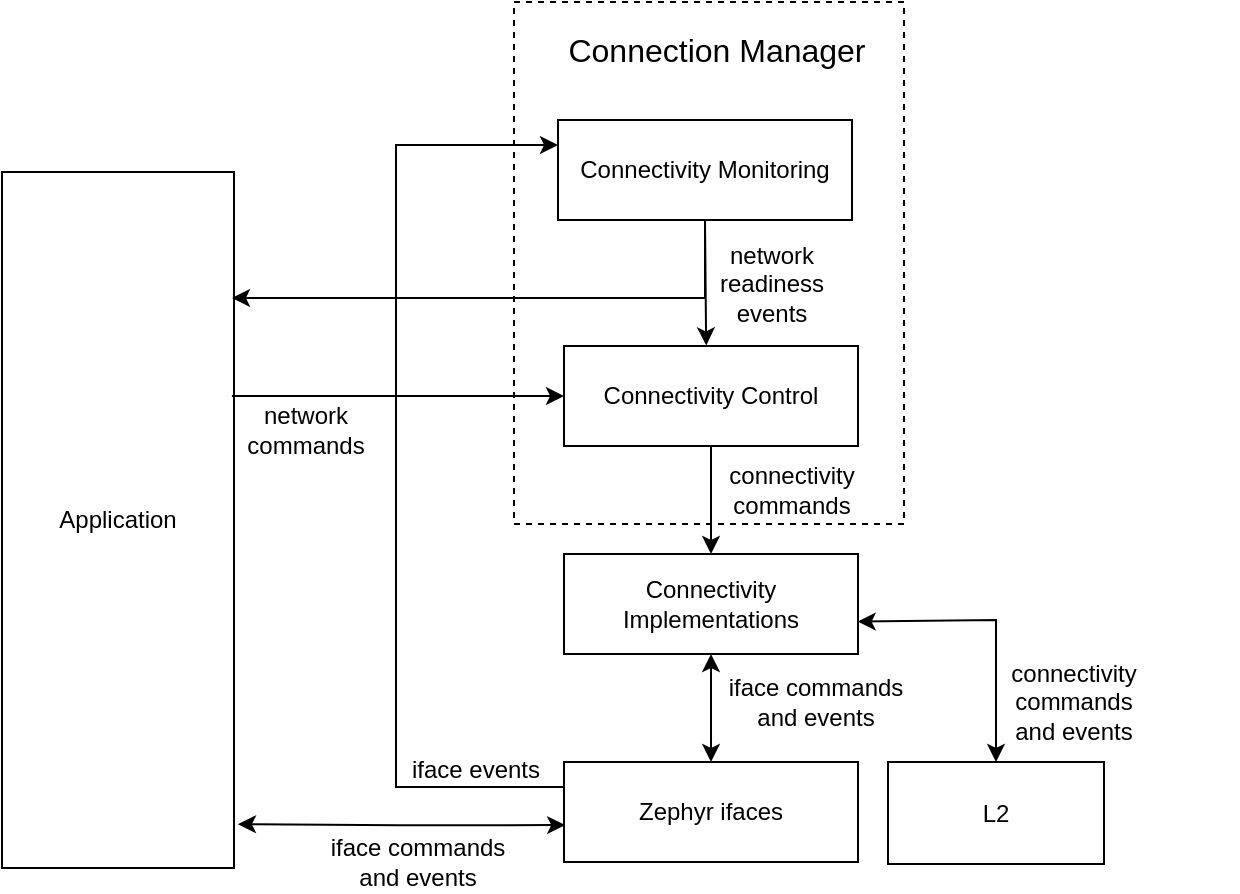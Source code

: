 <mxfile version="21.6.8" type="device">
  <diagram id="W1R5wPltpbE_ZV7s-k6x" name="Page-1">
    <mxGraphModel dx="1050" dy="1027" grid="0" gridSize="10" guides="1" tooltips="1" connect="1" arrows="1" fold="1" page="0" pageScale="1" pageWidth="850" pageHeight="1100" math="0" shadow="0">
      <root>
        <mxCell id="0" />
        <mxCell id="1" parent="0" />
        <mxCell id="Db8zi3n4dXzB52SZQf6J-169" value="" style="rounded=0;whiteSpace=wrap;html=1;dashed=1;fontSize=16;fillColor=none;movable=1;resizable=1;rotatable=1;deletable=1;editable=1;locked=0;connectable=1;strokeColor=default;" parent="1" vertex="1">
          <mxGeometry x="527" y="-207" width="195" height="261" as="geometry" />
        </mxCell>
        <mxCell id="Db8zi3n4dXzB52SZQf6J-10" value="&lt;div&gt;network&lt;/div&gt;&lt;div&gt;readiness&lt;/div&gt;&lt;div&gt;events&lt;/div&gt;" style="text;html=1;strokeColor=none;fillColor=none;align=center;verticalAlign=middle;whiteSpace=wrap;rounded=0;" parent="1" vertex="1">
          <mxGeometry x="574" y="-81" width="164" height="30" as="geometry" />
        </mxCell>
        <mxCell id="Db8zi3n4dXzB52SZQf6J-11" value="&lt;div&gt;Application&lt;/div&gt;" style="rounded=0;whiteSpace=wrap;html=1;labelBackgroundColor=none;" parent="1" vertex="1">
          <mxGeometry x="271" y="-122" width="116" height="348" as="geometry" />
        </mxCell>
        <mxCell id="Db8zi3n4dXzB52SZQf6J-61" value="L2" style="rounded=0;whiteSpace=wrap;html=1;" parent="1" vertex="1">
          <mxGeometry x="714" y="173" width="108" height="51" as="geometry" />
        </mxCell>
        <mxCell id="Db8zi3n4dXzB52SZQf6J-71" value="&lt;div&gt;connectivity&lt;/div&gt;&lt;div&gt;commands&lt;br&gt;&lt;/div&gt;" style="text;html=1;strokeColor=none;fillColor=none;align=center;verticalAlign=middle;whiteSpace=wrap;rounded=0;" parent="1" vertex="1">
          <mxGeometry x="584" y="22" width="164" height="30" as="geometry" />
        </mxCell>
        <mxCell id="Db8zi3n4dXzB52SZQf6J-89" value="&lt;div&gt;iface commands&lt;/div&gt;&lt;div&gt;and events&lt;/div&gt;" style="text;html=1;strokeColor=none;fillColor=none;align=center;verticalAlign=middle;whiteSpace=wrap;rounded=0;" parent="1" vertex="1">
          <mxGeometry x="596" y="128" width="164" height="30" as="geometry" />
        </mxCell>
        <mxCell id="Db8zi3n4dXzB52SZQf6J-113" value="&lt;div&gt;iface commands&lt;/div&gt;&lt;div&gt;and events&lt;/div&gt;" style="text;html=1;strokeColor=none;fillColor=none;align=center;verticalAlign=middle;whiteSpace=wrap;rounded=0;" parent="1" vertex="1">
          <mxGeometry x="397" y="208" width="164" height="30" as="geometry" />
        </mxCell>
        <mxCell id="Db8zi3n4dXzB52SZQf6J-155" style="edgeStyle=orthogonalEdgeStyle;rounded=0;comic=0;sketch=0;jumpStyle=none;jumpSize=23;orthogonalLoop=1;jettySize=auto;html=1;exitX=0.5;exitY=1;exitDx=0;exitDy=0;entryX=0.5;entryY=0;entryDx=0;entryDy=0;strokeColor=default;fontSize=16;startArrow=none;startFill=0;endArrow=classic;endFill=1;fillColor=#CCE5FF;elbow=vertical;" parent="1" source="Db8zi3n4dXzB52SZQf6J-122" target="Db8zi3n4dXzB52SZQf6J-150" edge="1">
          <mxGeometry relative="1" as="geometry" />
        </mxCell>
        <mxCell id="Db8zi3n4dXzB52SZQf6J-122" value="Connectivity Control" style="rounded=0;whiteSpace=wrap;html=1;labelBackgroundColor=none;" parent="1" vertex="1">
          <mxGeometry x="552" y="-35" width="147" height="50" as="geometry" />
        </mxCell>
        <mxCell id="Db8zi3n4dXzB52SZQf6J-129" style="edgeStyle=orthogonalEdgeStyle;rounded=0;comic=0;sketch=0;jumpStyle=sharp;jumpSize=23;orthogonalLoop=1;jettySize=auto;html=1;exitX=0.5;exitY=1;exitDx=0;exitDy=0;entryX=0.484;entryY=-0.006;entryDx=0;entryDy=0;strokeColor=default;startArrow=none;startFill=0;endArrow=classic;endFill=1;fillColor=default;elbow=vertical;entryPerimeter=0;" parent="1" source="Db8zi3n4dXzB52SZQf6J-124" target="Db8zi3n4dXzB52SZQf6J-122" edge="1">
          <mxGeometry relative="1" as="geometry" />
        </mxCell>
        <mxCell id="Db8zi3n4dXzB52SZQf6J-124" value="Connectivity Monitoring" style="rounded=0;whiteSpace=wrap;html=1;labelBackgroundColor=none;" parent="1" vertex="1">
          <mxGeometry x="549" y="-148" width="147" height="50" as="geometry" />
        </mxCell>
        <mxCell id="Db8zi3n4dXzB52SZQf6J-135" value="&lt;div&gt;network&lt;/div&gt;&lt;div&gt;commands&lt;br&gt;&lt;/div&gt;" style="text;html=1;strokeColor=none;fillColor=none;align=center;verticalAlign=middle;whiteSpace=wrap;rounded=0;" parent="1" vertex="1">
          <mxGeometry x="341" y="-8" width="164" height="30" as="geometry" />
        </mxCell>
        <mxCell id="Db8zi3n4dXzB52SZQf6J-136" style="edgeStyle=orthogonalEdgeStyle;rounded=0;comic=0;sketch=0;jumpStyle=none;jumpSize=23;orthogonalLoop=1;jettySize=auto;html=1;exitX=0.5;exitY=1;exitDx=0;exitDy=0;strokeColor=default;startArrow=none;startFill=0;endArrow=classic;endFill=1;fillColor=#CCE5FF;elbow=vertical;noJump=0;" parent="1" source="Db8zi3n4dXzB52SZQf6J-124" edge="1">
          <mxGeometry relative="1" as="geometry">
            <mxPoint x="386" y="-59" as="targetPoint" />
            <Array as="points">
              <mxPoint x="622" y="-59" />
              <mxPoint x="401" y="-59" />
            </Array>
          </mxGeometry>
        </mxCell>
        <mxCell id="Db8zi3n4dXzB52SZQf6J-139" value="&lt;font style=&quot;font-size: 16px;&quot;&gt;Connection Manager&lt;br&gt;&lt;/font&gt;" style="text;html=1;strokeColor=none;fillColor=none;align=center;verticalAlign=middle;whiteSpace=wrap;rounded=0;dashed=1;" parent="1" vertex="1">
          <mxGeometry x="543" y="-198" width="171" height="30" as="geometry" />
        </mxCell>
        <mxCell id="Db8zi3n4dXzB52SZQf6J-141" style="edgeStyle=orthogonalEdgeStyle;rounded=0;comic=0;sketch=0;jumpStyle=none;jumpSize=23;orthogonalLoop=1;jettySize=auto;html=1;exitX=0.004;exitY=0.631;exitDx=0;exitDy=0;entryX=1.017;entryY=0.937;entryDx=0;entryDy=0;entryPerimeter=0;strokeColor=default;fontSize=16;startArrow=classic;startFill=1;endArrow=classic;endFill=1;fillColor=#CCE5FF;elbow=vertical;exitPerimeter=0;" parent="1" source="Db8zi3n4dXzB52SZQf6J-144" target="Db8zi3n4dXzB52SZQf6J-11" edge="1">
          <mxGeometry relative="1" as="geometry">
            <mxPoint x="547" y="191.75" as="sourcePoint" />
          </mxGeometry>
        </mxCell>
        <mxCell id="Db8zi3n4dXzB52SZQf6J-166" style="edgeStyle=orthogonalEdgeStyle;rounded=0;comic=0;sketch=0;jumpStyle=none;jumpSize=23;orthogonalLoop=1;jettySize=auto;html=1;exitX=0;exitY=0.25;exitDx=0;exitDy=0;entryX=0;entryY=0.25;entryDx=0;entryDy=0;strokeColor=default;fontSize=16;startArrow=none;startFill=0;endArrow=classic;endFill=1;fillColor=#CCE5FF;elbow=vertical;" parent="1" source="Db8zi3n4dXzB52SZQf6J-144" target="Db8zi3n4dXzB52SZQf6J-124" edge="1">
          <mxGeometry relative="1" as="geometry">
            <Array as="points">
              <mxPoint x="468" y="186" />
              <mxPoint x="468" y="-135" />
            </Array>
          </mxGeometry>
        </mxCell>
        <mxCell id="Db8zi3n4dXzB52SZQf6J-144" value="&lt;div&gt;Zephyr ifaces&lt;/div&gt;" style="rounded=0;whiteSpace=wrap;html=1;labelBackgroundColor=none;" parent="1" vertex="1">
          <mxGeometry x="552" y="173" width="147" height="50" as="geometry" />
        </mxCell>
        <mxCell id="Db8zi3n4dXzB52SZQf6J-158" style="edgeStyle=orthogonalEdgeStyle;rounded=0;comic=0;sketch=0;jumpStyle=none;jumpSize=23;orthogonalLoop=1;jettySize=auto;html=1;exitX=0.5;exitY=1;exitDx=0;exitDy=0;entryX=0.5;entryY=0;entryDx=0;entryDy=0;strokeColor=default;fontSize=16;startArrow=classic;startFill=1;endArrow=classic;endFill=1;fillColor=#CCE5FF;elbow=vertical;" parent="1" source="Db8zi3n4dXzB52SZQf6J-150" target="Db8zi3n4dXzB52SZQf6J-144" edge="1">
          <mxGeometry relative="1" as="geometry" />
        </mxCell>
        <mxCell id="Db8zi3n4dXzB52SZQf6J-161" style="edgeStyle=orthogonalEdgeStyle;rounded=0;comic=0;sketch=0;jumpStyle=none;jumpSize=23;orthogonalLoop=1;jettySize=auto;html=1;exitX=0.999;exitY=0.676;exitDx=0;exitDy=0;strokeColor=default;fontSize=16;startArrow=classic;startFill=1;endArrow=classic;endFill=1;fillColor=#CCE5FF;elbow=vertical;exitPerimeter=0;" parent="1" source="Db8zi3n4dXzB52SZQf6J-150" target="Db8zi3n4dXzB52SZQf6J-61" edge="1">
          <mxGeometry relative="1" as="geometry">
            <Array as="points">
              <mxPoint x="700" y="103" />
              <mxPoint x="768" y="102" />
            </Array>
          </mxGeometry>
        </mxCell>
        <mxCell id="Db8zi3n4dXzB52SZQf6J-150" value="Connectivity Implementations" style="rounded=0;whiteSpace=wrap;html=1;labelBackgroundColor=none;" parent="1" vertex="1">
          <mxGeometry x="552" y="69" width="147" height="50" as="geometry" />
        </mxCell>
        <mxCell id="Db8zi3n4dXzB52SZQf6J-153" value="" style="endArrow=classic;html=1;rounded=0;comic=0;sketch=0;strokeColor=default;fontSize=16;fillColor=#CCE5FF;elbow=vertical;jumpStyle=none;jumpSize=23;entryX=0;entryY=0.5;entryDx=0;entryDy=0;exitX=0.991;exitY=0.322;exitDx=0;exitDy=0;exitPerimeter=0;" parent="1" source="Db8zi3n4dXzB52SZQf6J-11" target="Db8zi3n4dXzB52SZQf6J-122" edge="1">
          <mxGeometry width="50" height="50" relative="1" as="geometry">
            <mxPoint x="413" y="18" as="sourcePoint" />
            <mxPoint x="463" y="-32" as="targetPoint" />
          </mxGeometry>
        </mxCell>
        <mxCell id="Db8zi3n4dXzB52SZQf6J-162" value="&lt;div&gt;connectivity&lt;/div&gt;&lt;div&gt;commands&lt;/div&gt;&lt;div&gt;and events&lt;br&gt;&lt;/div&gt;" style="text;html=1;strokeColor=none;fillColor=none;align=center;verticalAlign=middle;whiteSpace=wrap;rounded=0;" parent="1" vertex="1">
          <mxGeometry x="725" y="128" width="164" height="30" as="geometry" />
        </mxCell>
        <mxCell id="Db8zi3n4dXzB52SZQf6J-167" value="&lt;div&gt;iface events&lt;/div&gt;" style="text;html=1;strokeColor=none;fillColor=none;align=center;verticalAlign=middle;whiteSpace=wrap;rounded=0;" parent="1" vertex="1">
          <mxGeometry x="426" y="162" width="164" height="30" as="geometry" />
        </mxCell>
      </root>
    </mxGraphModel>
  </diagram>
</mxfile>
